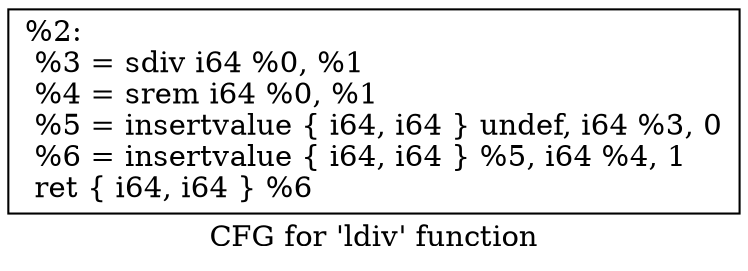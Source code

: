 digraph "CFG for 'ldiv' function" {
	label="CFG for 'ldiv' function";

	Node0x1eef320 [shape=record,label="{%2:\l  %3 = sdiv i64 %0, %1\l  %4 = srem i64 %0, %1\l  %5 = insertvalue \{ i64, i64 \} undef, i64 %3, 0\l  %6 = insertvalue \{ i64, i64 \} %5, i64 %4, 1\l  ret \{ i64, i64 \} %6\l}"];
}
